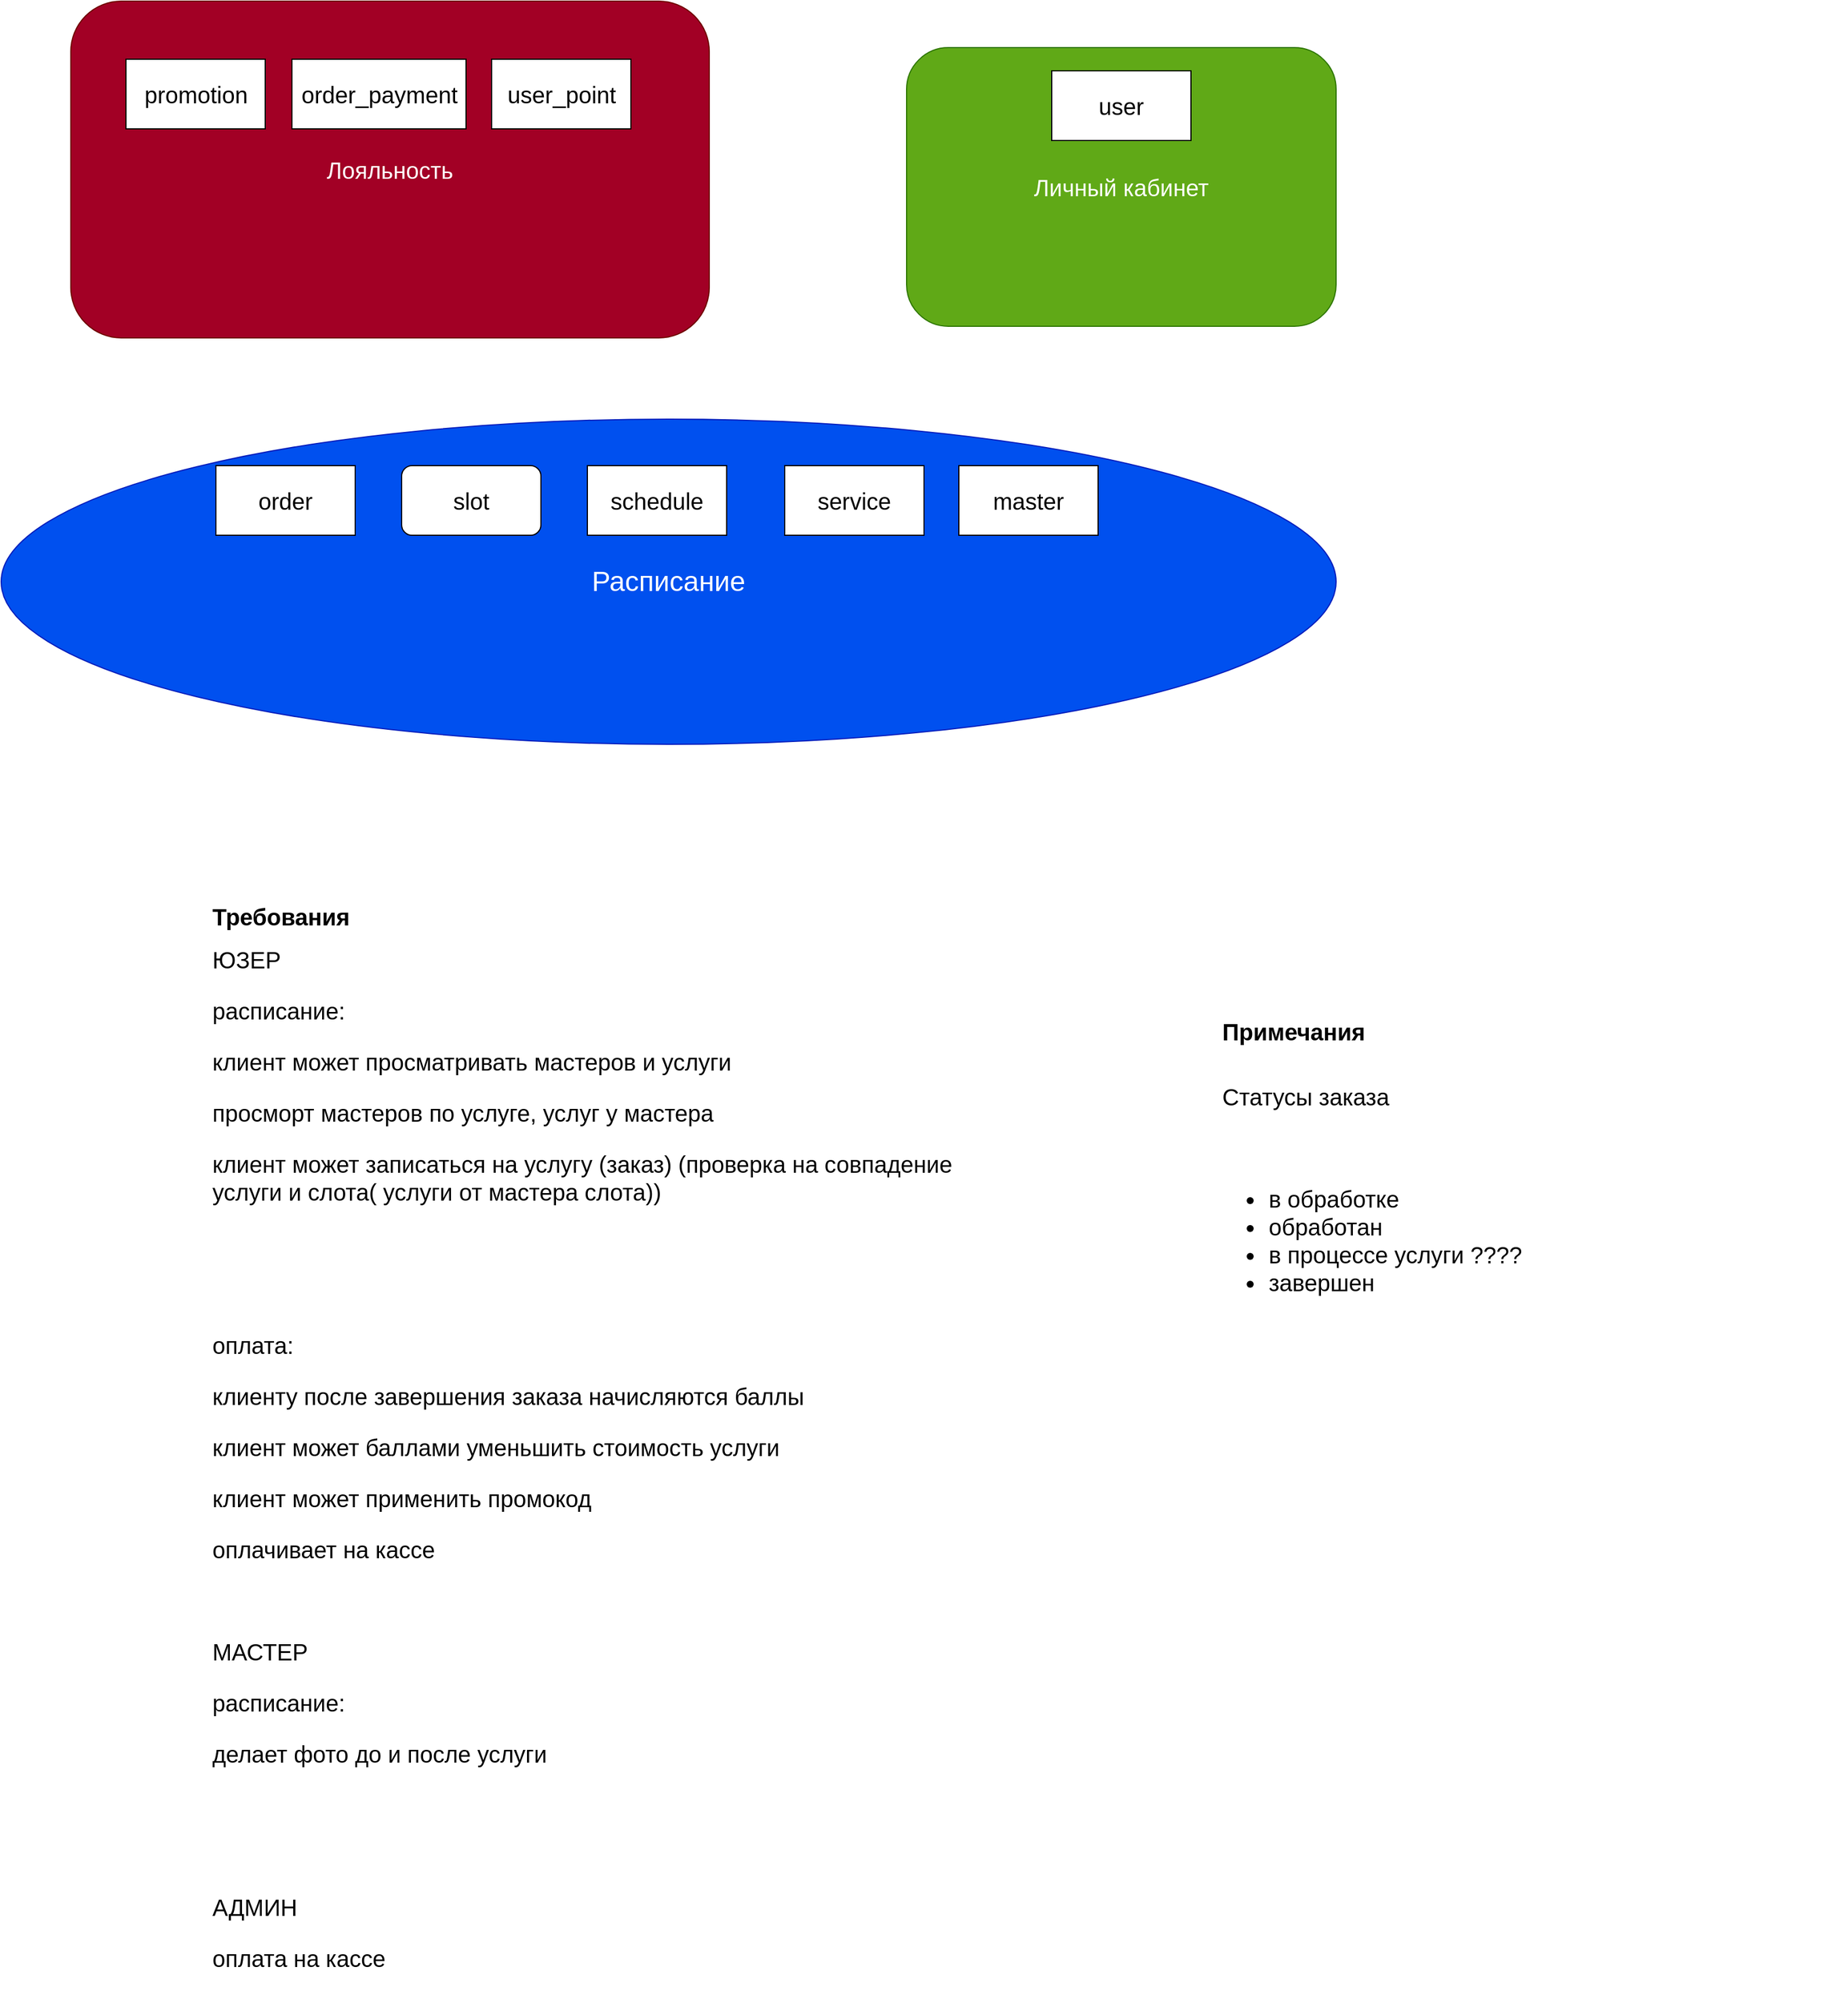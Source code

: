 <mxfile version="24.4.13" type="device">
  <diagram name="Page-1" id="2YBvvXClWsGukQMizWep">
    <mxGraphModel dx="2269" dy="1944" grid="1" gridSize="10" guides="1" tooltips="1" connect="1" arrows="1" fold="1" page="1" pageScale="1" pageWidth="850" pageHeight="1100" math="0" shadow="0">
      <root>
        <mxCell id="0" />
        <mxCell id="1" parent="0" />
        <mxCell id="AG_jORgWEOwMNbRPTdQD-15" value="&lt;h1 style=&quot;margin-top: 0px; font-size: 20px;&quot;&gt;&lt;font style=&quot;font-size: 20px;&quot;&gt;Требования&lt;/font&gt;&lt;/h1&gt;&lt;div&gt;ЮЗЕР&lt;/div&gt;&lt;p style=&quot;font-size: 20px;&quot;&gt;расписание:&lt;/p&gt;&lt;p style=&quot;font-size: 20px;&quot;&gt;клиент может просматривать мастеров и услуги&lt;/p&gt;&lt;p style=&quot;font-size: 20px;&quot;&gt;просморт мастеров по услуге, услуг у мастера&lt;/p&gt;&lt;p style=&quot;font-size: 20px;&quot;&gt;клиент может записаться на услугу (заказ) (проверка на совпадение услуги и слота( услуги от мастера слота))&lt;/p&gt;&lt;p style=&quot;font-size: 20px;&quot;&gt;&lt;br&gt;&lt;/p&gt;&lt;p style=&quot;font-size: 20px;&quot;&gt;&lt;br&gt;&lt;/p&gt;&lt;p style=&quot;font-size: 20px;&quot;&gt;оплата:&lt;/p&gt;&lt;p style=&quot;font-size: 20px;&quot;&gt;клиенту после завершения заказа начисляются баллы&lt;/p&gt;&lt;p style=&quot;font-size: 20px;&quot;&gt;клиент может баллами уменьшить стоимость услуги&lt;/p&gt;&lt;p style=&quot;font-size: 20px;&quot;&gt;клиент может применить промокод&lt;/p&gt;&lt;p style=&quot;font-size: 20px;&quot;&gt;оплачивает на кассе&lt;/p&gt;&lt;p style=&quot;font-size: 20px;&quot;&gt;&lt;br&gt;&lt;/p&gt;&lt;p style=&quot;font-size: 20px;&quot;&gt;МАСТЕР&lt;/p&gt;&lt;p style=&quot;font-size: 20px;&quot;&gt;расписание:&lt;/p&gt;&lt;p style=&quot;font-size: 20px;&quot;&gt;делает фото до и после услуги&lt;/p&gt;&lt;p style=&quot;font-size: 20px;&quot;&gt;&lt;br&gt;&lt;/p&gt;&lt;p style=&quot;font-size: 20px;&quot;&gt;&lt;br&gt;&lt;/p&gt;&lt;p style=&quot;font-size: 20px;&quot;&gt;АДМИН&lt;/p&gt;&lt;p style=&quot;font-size: 20px;&quot;&gt;оплата на кассе&lt;/p&gt;&lt;p style=&quot;font-size: 20px;&quot;&gt;запись на услугу&lt;/p&gt;&lt;p style=&quot;font-size: 20px;&quot;&gt;добавляет расписание мастеру&lt;/p&gt;&lt;p style=&quot;font-size: 20px;&quot;&gt;в один день могут принимать несколько мастеров&lt;/p&gt;&lt;p style=&quot;font-size: 20px;&quot;&gt;&lt;br&gt;&lt;/p&gt;&lt;p style=&quot;font-size: 20px;&quot;&gt;&lt;br&gt;&lt;/p&gt;&lt;p style=&quot;font-size: 20px;&quot;&gt;промокоды&amp;nbsp;&lt;/p&gt;&lt;p style=&quot;font-size: 20px;&quot;&gt;коллаб с блоггерами -&amp;gt; им дают промокоды, смотреть, сколько людей привлечет каждый блоггер&lt;/p&gt;&lt;p style=&quot;font-size: 20px;&quot;&gt;клиент увидит промо у блоггера&lt;/p&gt;&lt;p style=&quot;font-size: 20px;&quot;&gt;может применить его к записи&lt;/p&gt;&lt;p style=&quot;font-size: 20px;&quot;&gt;промокоды действуют на определенные услуги, у них ест период действия, скидка&lt;/p&gt;" style="text;html=1;whiteSpace=wrap;overflow=hidden;rounded=0;fontSize=20;" vertex="1" parent="1">
          <mxGeometry x="-470" y="610" width="640" height="950" as="geometry" />
        </mxCell>
        <mxCell id="AG_jORgWEOwMNbRPTdQD-18" value="&lt;h1 style=&quot;margin-top: 0px;&quot;&gt;&lt;font style=&quot;font-size: 20px;&quot;&gt;Примечания&lt;/font&gt;&lt;/h1&gt;&lt;p style=&quot;font-size: 20px;&quot;&gt;Статусы заказа&lt;/p&gt;&lt;p style=&quot;font-size: 20px;&quot;&gt;&lt;br&gt;&lt;/p&gt;&lt;p style=&quot;font-size: 20px;&quot;&gt;&lt;/p&gt;&lt;ul&gt;&lt;li&gt;в обработке&lt;/li&gt;&lt;li&gt;обработан&lt;/li&gt;&lt;li&gt;в процессе услуги ????&lt;/li&gt;&lt;li&gt;завершен&lt;/li&gt;&lt;/ul&gt;&lt;p&gt;&lt;/p&gt;" style="text;html=1;whiteSpace=wrap;overflow=hidden;rounded=0;fontSize=20;" vertex="1" parent="1">
          <mxGeometry x="400" y="690" width="540" height="670" as="geometry" />
        </mxCell>
        <mxCell id="AG_jORgWEOwMNbRPTdQD-21" value="" style="group" vertex="1" connectable="0" parent="1">
          <mxGeometry x="130" y="-120" width="370" height="230" as="geometry" />
        </mxCell>
        <mxCell id="AG_jORgWEOwMNbRPTdQD-13" value="Личный кабинет" style="rounded=1;whiteSpace=wrap;html=1;fillColor=#60a917;fontColor=#ffffff;strokeColor=#2D7600;fontSize=20;" vertex="1" parent="AG_jORgWEOwMNbRPTdQD-21">
          <mxGeometry width="370" height="240" as="geometry" />
        </mxCell>
        <mxCell id="AG_jORgWEOwMNbRPTdQD-7" value="user" style="rounded=0;whiteSpace=wrap;html=1;fontSize=20;" vertex="1" parent="AG_jORgWEOwMNbRPTdQD-21">
          <mxGeometry x="125" y="20" width="120" height="60" as="geometry" />
        </mxCell>
        <mxCell id="AG_jORgWEOwMNbRPTdQD-23" value="" style="group" vertex="1" connectable="0" parent="1">
          <mxGeometry x="-590" y="-160" width="550" height="290" as="geometry" />
        </mxCell>
        <mxCell id="AG_jORgWEOwMNbRPTdQD-2" value="Лояльность" style="rounded=1;whiteSpace=wrap;html=1;fillColor=#a20025;fontColor=#ffffff;strokeColor=#6F0000;fontSize=20;" vertex="1" parent="AG_jORgWEOwMNbRPTdQD-23">
          <mxGeometry width="550" height="290" as="geometry" />
        </mxCell>
        <mxCell id="AG_jORgWEOwMNbRPTdQD-20" value="" style="group" vertex="1" connectable="0" parent="AG_jORgWEOwMNbRPTdQD-23">
          <mxGeometry x="47.5" y="50" width="435" height="60" as="geometry" />
        </mxCell>
        <mxCell id="AG_jORgWEOwMNbRPTdQD-11" value="promotion" style="rounded=0;whiteSpace=wrap;html=1;fontSize=20;" vertex="1" parent="AG_jORgWEOwMNbRPTdQD-20">
          <mxGeometry width="120" height="60" as="geometry" />
        </mxCell>
        <mxCell id="AG_jORgWEOwMNbRPTdQD-8" value="user_point" style="rounded=0;whiteSpace=wrap;html=1;fontSize=20;" vertex="1" parent="AG_jORgWEOwMNbRPTdQD-20">
          <mxGeometry x="315" width="120" height="60" as="geometry" />
        </mxCell>
        <mxCell id="AG_jORgWEOwMNbRPTdQD-19" value="order_payment" style="rounded=0;whiteSpace=wrap;html=1;fontSize=20;" vertex="1" parent="AG_jORgWEOwMNbRPTdQD-20">
          <mxGeometry x="143" width="150" height="60" as="geometry" />
        </mxCell>
        <mxCell id="AG_jORgWEOwMNbRPTdQD-26" value="" style="group" vertex="1" connectable="0" parent="1">
          <mxGeometry x="-650" y="200" width="1150" height="280" as="geometry" />
        </mxCell>
        <mxCell id="AG_jORgWEOwMNbRPTdQD-22" value="Расписание" style="ellipse;whiteSpace=wrap;html=1;fillColor=#0050ef;fontColor=#ffffff;strokeColor=#001DBC;fontSize=24;" vertex="1" parent="AG_jORgWEOwMNbRPTdQD-26">
          <mxGeometry width="1150" height="280" as="geometry" />
        </mxCell>
        <mxCell id="AG_jORgWEOwMNbRPTdQD-24" value="" style="group" vertex="1" connectable="0" parent="AG_jORgWEOwMNbRPTdQD-26">
          <mxGeometry x="185" y="40" width="760" height="60" as="geometry" />
        </mxCell>
        <mxCell id="AG_jORgWEOwMNbRPTdQD-1" value="&lt;div&gt;&lt;span style=&quot;background-color: initial;&quot;&gt;slot&lt;/span&gt;&lt;br&gt;&lt;/div&gt;" style="rounded=1;whiteSpace=wrap;html=1;fontSize=20;" vertex="1" parent="AG_jORgWEOwMNbRPTdQD-24">
          <mxGeometry x="160" width="120" height="60" as="geometry" />
        </mxCell>
        <mxCell id="AG_jORgWEOwMNbRPTdQD-4" value="schedule" style="rounded=0;whiteSpace=wrap;html=1;fontSize=20;" vertex="1" parent="AG_jORgWEOwMNbRPTdQD-24">
          <mxGeometry x="320" width="120" height="60" as="geometry" />
        </mxCell>
        <mxCell id="AG_jORgWEOwMNbRPTdQD-5" value="master" style="rounded=0;whiteSpace=wrap;html=1;fontSize=20;" vertex="1" parent="AG_jORgWEOwMNbRPTdQD-24">
          <mxGeometry x="640" width="120" height="60" as="geometry" />
        </mxCell>
        <mxCell id="AG_jORgWEOwMNbRPTdQD-6" value="service" style="rounded=0;whiteSpace=wrap;html=1;fontSize=20;" vertex="1" parent="AG_jORgWEOwMNbRPTdQD-24">
          <mxGeometry x="490" width="120" height="60" as="geometry" />
        </mxCell>
        <mxCell id="AG_jORgWEOwMNbRPTdQD-9" value="order" style="rounded=0;whiteSpace=wrap;html=1;fontSize=20;" vertex="1" parent="AG_jORgWEOwMNbRPTdQD-24">
          <mxGeometry width="120" height="60" as="geometry" />
        </mxCell>
      </root>
    </mxGraphModel>
  </diagram>
</mxfile>
